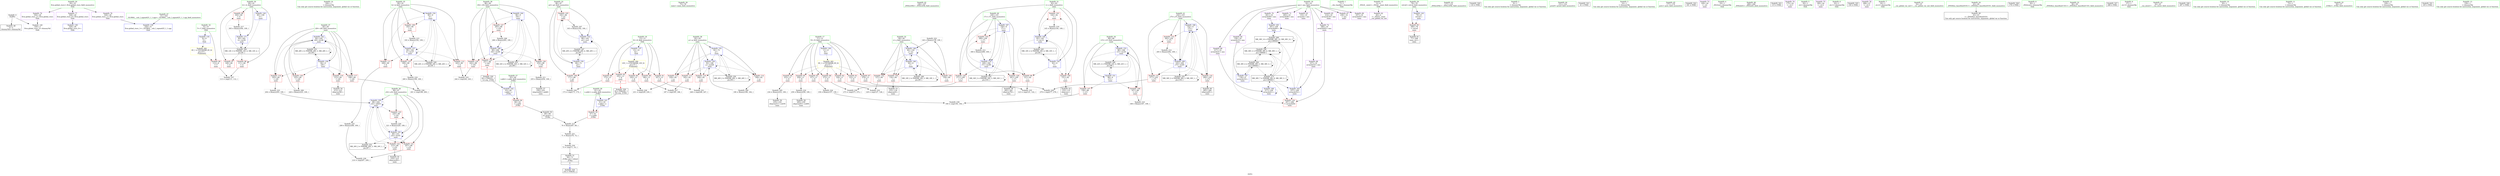 digraph "SVFG" {
	label="SVFG";

	Node0x5606b8aa4fe0 [shape=record,color=grey,label="{NodeID: 0\nNullPtr}"];
	Node0x5606b8aa4fe0 -> Node0x5606b8ab8480[style=solid];
	Node0x5606b8aa4fe0 -> Node0x5606b8abe120[style=solid];
	Node0x5606b8ab7d40 [shape=record,color=red,label="{NodeID: 97\n148\<--80\n\<--tt\nmain\n}"];
	Node0x5606b8aa2b80 [shape=record,color=green,label="{NodeID: 14\n164\<--1\n\<--dummyObj\nCan only get source location for instruction, argument, global var or function.}"];
	Node0x5606b8ab7880 [shape=record,color=red,label="{NodeID: 111\n208\<--90\n\<--k\nmain\n}"];
	Node0x5606b8ab7880 -> Node0x5606b8ac4660[style=solid];
	Node0x5606b8aa25c0 [shape=record,color=green,label="{NodeID: 28\n75\<--76\nmain\<--main_field_insensitive\n}"];
	Node0x5606b8ac2ce0 [shape=record,color=grey,label="{NodeID: 208\n226 = Binary(225, 109, )\n}"];
	Node0x5606b8ac2ce0 -> Node0x5606b8abf330[style=solid];
	Node0x5606b8abd430 [shape=record,color=red,label="{NodeID: 125\n251\<--98\n\<--i54\nmain\n|{<s0>9}}"];
	Node0x5606b8abd430:s0 -> Node0x5606b8aeccf0[style=solid,color=red];
	Node0x5606b8ab6fd0 [shape=record,color=green,label="{NodeID: 42\n106\<--107\n_ZNSirsERi\<--_ZNSirsERi_field_insensitive\n}"];
	Node0x5606b8ac41e0 [shape=record,color=grey,label="{NodeID: 222\n140 = Binary(139, 109, )\n}"];
	Node0x5606b8ac41e0 -> Node0x5606b8abe7d0[style=solid];
	Node0x5606b8abe020 [shape=record,color=blue,label="{NodeID: 139\n329\<--31\nllvm.global_ctors_1\<--_GLOBAL__sub_I_sigma425_1_1.cpp\nGlob }"];
	Node0x5606b8ab8b60 [shape=record,color=black,label="{NodeID: 56\n235\<--234\nidxprom51\<--sub50\nmain\n}"];
	Node0x5606b8ac56e0 [shape=record,color=grey,label="{NodeID: 236\n201 = cmp(198, 200, )\n}"];
	Node0x5606b8abebe0 [shape=record,color=blue,label="{NodeID: 153\n88\<--168\ni15\<--inc20\nmain\n}"];
	Node0x5606b8abebe0 -> Node0x5606b8ab7540[style=dashed];
	Node0x5606b8abebe0 -> Node0x5606b8ab7610[style=dashed];
	Node0x5606b8abebe0 -> Node0x5606b8abebe0[style=dashed];
	Node0x5606b8abebe0 -> Node0x5606b8acff60[style=dashed];
	Node0x5606b8ab96c0 [shape=record,color=purple,label="{NodeID: 70\n261\<--16\narrayidx66\<--ans\nmain\n}"];
	Node0x5606b8ab96c0 -> Node0x5606b8abf5a0[style=solid];
	Node0x5606b8ad0960 [shape=record,color=black,label="{NodeID: 250\nMR_26V_2 = PHI(MR_26V_3, MR_26V_1, )\npts\{93 \}\n}"];
	Node0x5606b8ad0960 -> Node0x5606b8abed80[style=dashed];
	Node0x5606b8ad0960 -> Node0x5606b8ad0960[style=dashed];
	Node0x5606b8abf740 [shape=record,color=blue,label="{NodeID: 167\n100\<--9\ni71\<--\nmain\n}"];
	Node0x5606b8abf740 -> Node0x5606b8abd6a0[style=dashed];
	Node0x5606b8abf740 -> Node0x5606b8abd770[style=dashed];
	Node0x5606b8abf740 -> Node0x5606b8abd840[style=dashed];
	Node0x5606b8abf740 -> Node0x5606b8abf9b0[style=dashed];
	Node0x5606b8abf740 -> Node0x5606b8ad1d60[style=dashed];
	Node0x5606b8aba2b0 [shape=record,color=red,label="{NodeID: 84\n233\<--11\n\<--N\nmain\n}"];
	Node0x5606b8aba2b0 -> Node0x5606b8abb950[style=solid];
	Node0x5606b8aa2910 [shape=record,color=green,label="{NodeID: 1\n7\<--1\n__dso_handle\<--dummyObj\nGlob }"];
	Node0x5606b8ab7e10 [shape=record,color=red,label="{NodeID: 98\n304\<--80\n\<--tt\nmain\n}"];
	Node0x5606b8ab7e10 -> Node0x5606b8ac3a60[style=solid];
	Node0x5606b8aa2c50 [shape=record,color=green,label="{NodeID: 15\n4\<--6\n_ZStL8__ioinit\<--_ZStL8__ioinit_field_insensitive\nGlob }"];
	Node0x5606b8aa2c50 -> Node0x5606b8ab9040[style=solid];
	Node0x5606b8ab7950 [shape=record,color=red,label="{NodeID: 112\n243\<--90\n\<--k\nmain\n}"];
	Node0x5606b8ab7950 -> Node0x5606b8ac5260[style=solid];
	Node0x5606b8aa2690 [shape=record,color=green,label="{NodeID: 29\n78\<--79\nretval\<--retval_field_insensitive\nmain\n}"];
	Node0x5606b8aa2690 -> Node0x5606b8ababa0[style=solid];
	Node0x5606b8aa2690 -> Node0x5606b8abe3c0[style=solid];
	Node0x5606b8ac2e60 [shape=record,color=grey,label="{NodeID: 209\n190 = Binary(189, 164, )\n}"];
	Node0x5606b8ac2e60 -> Node0x5606b8abee50[style=solid];
	Node0x5606b8abd500 [shape=record,color=red,label="{NodeID: 126\n254\<--98\n\<--i54\nmain\n}"];
	Node0x5606b8abd500 -> Node0x5606b8ac3160[style=solid];
	Node0x5606b8ab7060 [shape=record,color=green,label="{NodeID: 43\n117\<--118\n_ZNSirsERx\<--_ZNSirsERx_field_insensitive\n}"];
	Node0x5606b8ac4360 [shape=record,color=grey,label="{NodeID: 223\n204 = Binary(203, 109, )\n}"];
	Node0x5606b8ac4360 -> Node0x5606b8abf0c0[style=solid];
	Node0x5606b8abe120 [shape=record,color=blue, style = dotted,label="{NodeID: 140\n330\<--3\nllvm.global_ctors_2\<--dummyVal\nGlob }"];
	Node0x5606b8ab8c30 [shape=record,color=black,label="{NodeID: 57\n256\<--255\nidxprom62\<--add61\nmain\n}"];
	Node0x5606b87fd5a0 [shape=record,color=black,label="{NodeID: 320\n116 = PHI()\n}"];
	Node0x5606b8ac5860 [shape=record,color=grey,label="{NodeID: 237\n113 = cmp(111, 112, )\n}"];
	Node0x5606b8abecb0 [shape=record,color=blue,label="{NodeID: 154\n90\<--9\nk\<--\nmain\n}"];
	Node0x5606b8abecb0 -> Node0x5606b8ab76e0[style=dashed];
	Node0x5606b8abecb0 -> Node0x5606b8ab77b0[style=dashed];
	Node0x5606b8abecb0 -> Node0x5606b8ab7880[style=dashed];
	Node0x5606b8abecb0 -> Node0x5606b8ab7950[style=dashed];
	Node0x5606b8abecb0 -> Node0x5606b8abef20[style=dashed];
	Node0x5606b8abecb0 -> Node0x5606b8ad0460[style=dashed];
	Node0x5606b8ab9790 [shape=record,color=purple,label="{NodeID: 71\n283\<--16\narrayidx80\<--ans\nmain\n}"];
	Node0x5606b8ad0e60 [shape=record,color=black,label="{NodeID: 251\nMR_28V_2 = PHI(MR_28V_3, MR_28V_1, )\npts\{95 \}\n}"];
	Node0x5606b8ad0e60 -> Node0x5606b8abeff0[style=dashed];
	Node0x5606b8ad0e60 -> Node0x5606b8ad0e60[style=dashed];
	Node0x5606b8abf810 [shape=record,color=blue,label="{NodeID: 168\n102\<--9\nj75\<--\nmain\n}"];
	Node0x5606b8abf810 -> Node0x5606b8abd910[style=dashed];
	Node0x5606b8abf810 -> Node0x5606b8abd9e0[style=dashed];
	Node0x5606b8abf810 -> Node0x5606b8abdab0[style=dashed];
	Node0x5606b8abf810 -> Node0x5606b8abf810[style=dashed];
	Node0x5606b8abf810 -> Node0x5606b8abf8e0[style=dashed];
	Node0x5606b8abf810 -> Node0x5606b8ad2260[style=dashed];
	Node0x5606b8aba380 [shape=record,color=red,label="{NodeID: 85\n258\<--11\n\<--N\nmain\n}"];
	Node0x5606b8aba380 -> Node0x5606b8ac38e0[style=solid];
	Node0x5606b8aa22d0 [shape=record,color=green,label="{NodeID: 2\n9\<--1\n\<--dummyObj\nCan only get source location for instruction, argument, global var or function.}"];
	Node0x5606b8ab7ee0 [shape=record,color=red,label="{NodeID: 99\n121\<--82\n\<--i\nmain\n}"];
	Node0x5606b8ab7ee0 -> Node0x5606b8ac5560[style=solid];
	Node0x5606b8aa2d20 [shape=record,color=green,label="{NodeID: 16\n8\<--10\nT\<--T_field_insensitive\nGlob }"];
	Node0x5606b8aa2d20 -> Node0x5606b8ab9f70[style=solid];
	Node0x5606b8aa2d20 -> Node0x5606b8abdc50[style=solid];
	Node0x5606b8ab7a20 [shape=record,color=red,label="{NodeID: 113\n185\<--92\n\<--p\nmain\n}"];
	Node0x5606b8ab7a20 -> Node0x5606b8ac4960[style=solid];
	Node0x5606b8aa2760 [shape=record,color=green,label="{NodeID: 30\n80\<--81\ntt\<--tt_field_insensitive\nmain\n}"];
	Node0x5606b8aa2760 -> Node0x5606b8ab7c70[style=solid];
	Node0x5606b8aa2760 -> Node0x5606b8ab7d40[style=solid];
	Node0x5606b8aa2760 -> Node0x5606b8ab7e10[style=solid];
	Node0x5606b8aa2760 -> Node0x5606b8abe490[style=solid];
	Node0x5606b8aa2760 -> Node0x5606b8abfa80[style=solid];
	Node0x5606b8ac2fe0 [shape=record,color=grey,label="{NodeID: 210\n168 = Binary(167, 109, )\n}"];
	Node0x5606b8ac2fe0 -> Node0x5606b8abebe0[style=solid];
	Node0x5606b8abd5d0 [shape=record,color=red,label="{NodeID: 127\n265\<--98\n\<--i54\nmain\n}"];
	Node0x5606b8abd5d0 -> Node0x5606b8abbad0[style=solid];
	Node0x5606b8ab70f0 [shape=record,color=green,label="{NodeID: 44\n151\<--152\nprintf\<--printf_field_insensitive\n}"];
	Node0x5606b8ac44e0 [shape=record,color=grey,label="{NodeID: 224\n158 = Binary(157, 159, )\n}"];
	Node0x5606b8ac44e0 -> Node0x5606b8ac59e0[style=solid];
	Node0x5606b8abe220 [shape=record,color=blue,label="{NodeID: 141\n61\<--59\nx.addr\<--x\n_Z1Bxi\n}"];
	Node0x5606b8abe220 -> Node0x5606b8abaa00[style=dashed];
	Node0x5606b8ab8d00 [shape=record,color=black,label="{NodeID: 58\n260\<--259\nidxprom65\<--sub64\nmain\n}"];
	Node0x5606b8aebc70 [shape=record,color=black,label="{NodeID: 321\n41 = PHI()\n}"];
	Node0x5606b8ac59e0 [shape=record,color=grey,label="{NodeID: 238\n160 = cmp(156, 158, )\n}"];
	Node0x5606b8abed80 [shape=record,color=blue,label="{NodeID: 155\n92\<--72\np\<--\nmain\n}"];
	Node0x5606b8abed80 -> Node0x5606b8ab7a20[style=dashed];
	Node0x5606b8abed80 -> Node0x5606b8ab7af0[style=dashed];
	Node0x5606b8abed80 -> Node0x5606b8abcc90[style=dashed];
	Node0x5606b8abed80 -> Node0x5606b8abcd20[style=dashed];
	Node0x5606b8abed80 -> Node0x5606b8abee50[style=dashed];
	Node0x5606b8abed80 -> Node0x5606b8ad0960[style=dashed];
	Node0x5606b8ab9860 [shape=record,color=purple,label="{NodeID: 72\n286\<--16\narrayidx82\<--ans\nmain\n}"];
	Node0x5606b8ab9860 -> Node0x5606b8abdb80[style=solid];
	Node0x5606b8ad1360 [shape=record,color=black,label="{NodeID: 252\nMR_30V_2 = PHI(MR_30V_3, MR_30V_1, )\npts\{97 \}\n}"];
	Node0x5606b8ad1360 -> Node0x5606b8abf0c0[style=dashed];
	Node0x5606b8ad1360 -> Node0x5606b8ad1360[style=dashed];
	Node0x5606b8abf8e0 [shape=record,color=blue,label="{NodeID: 169\n102\<--293\nj75\<--inc85\nmain\n}"];
	Node0x5606b8abf8e0 -> Node0x5606b8abd910[style=dashed];
	Node0x5606b8abf8e0 -> Node0x5606b8abd9e0[style=dashed];
	Node0x5606b8abf8e0 -> Node0x5606b8abdab0[style=dashed];
	Node0x5606b8abf8e0 -> Node0x5606b8abf810[style=dashed];
	Node0x5606b8abf8e0 -> Node0x5606b8abf8e0[style=dashed];
	Node0x5606b8abf8e0 -> Node0x5606b8ad2260[style=dashed];
	Node0x5606b8aba450 [shape=record,color=red,label="{NodeID: 86\n272\<--11\n\<--N\nmain\n}"];
	Node0x5606b8aba450 -> Node0x5606b8ac4de0[style=solid];
	Node0x5606b8aa1680 [shape=record,color=green,label="{NodeID: 3\n14\<--1\n\<--dummyObj\nCan only get source location for instruction, argument, global var or function.}"];
	Node0x5606b8ab7fb0 [shape=record,color=red,label="{NodeID: 100\n131\<--82\n\<--i\nmain\n}"];
	Node0x5606b8ab7fb0 -> Node0x5606b8ab8820[style=solid];
	Node0x5606b8aa1770 [shape=record,color=green,label="{NodeID: 17\n11\<--12\nN\<--N_field_insensitive\nGlob }"];
	Node0x5606b8aa1770 -> Node0x5606b8aba040[style=solid];
	Node0x5606b8aa1770 -> Node0x5606b8aba110[style=solid];
	Node0x5606b8aa1770 -> Node0x5606b8aba1e0[style=solid];
	Node0x5606b8aa1770 -> Node0x5606b8aba2b0[style=solid];
	Node0x5606b8aa1770 -> Node0x5606b8aba380[style=solid];
	Node0x5606b8aa1770 -> Node0x5606b8aba450[style=solid];
	Node0x5606b8aa1770 -> Node0x5606b8aba520[style=solid];
	Node0x5606b8aa1770 -> Node0x5606b8abdd20[style=solid];
	Node0x5606b8ab7af0 [shape=record,color=red,label="{NodeID: 114\n189\<--92\n\<--p\nmain\n}"];
	Node0x5606b8ab7af0 -> Node0x5606b8ac2e60[style=solid];
	Node0x5606b8aa2830 [shape=record,color=green,label="{NodeID: 31\n82\<--83\ni\<--i_field_insensitive\nmain\n}"];
	Node0x5606b8aa2830 -> Node0x5606b8ab7ee0[style=solid];
	Node0x5606b8aa2830 -> Node0x5606b8ab7fb0[style=solid];
	Node0x5606b8aa2830 -> Node0x5606b8ab8080[style=solid];
	Node0x5606b8aa2830 -> Node0x5606b8abe560[style=solid];
	Node0x5606b8aa2830 -> Node0x5606b8abe8a0[style=solid];
	Node0x5606b8ac3160 [shape=record,color=grey,label="{NodeID: 211\n255 = Binary(254, 109, )\n}"];
	Node0x5606b8ac3160 -> Node0x5606b8ab8c30[style=solid];
	Node0x5606b8abd6a0 [shape=record,color=red,label="{NodeID: 128\n271\<--100\n\<--i71\nmain\n}"];
	Node0x5606b8abd6a0 -> Node0x5606b8ac4de0[style=solid];
	Node0x5606b8ab71c0 [shape=record,color=green,label="{NodeID: 45\n177\<--178\nputs\<--puts_field_insensitive\n}"];
	Node0x5606b8ac4660 [shape=record,color=grey,label="{NodeID: 225\n209 = Binary(208, 109, )\n}"];
	Node0x5606b8ac4660 -> Node0x5606b8ac5b60[style=solid];
	Node0x5606b8abe2f0 [shape=record,color=blue,label="{NodeID: 142\n63\<--60\ni.addr\<--i\n_Z1Bxi\n}"];
	Node0x5606b8abe2f0 -> Node0x5606b8abaad0[style=dashed];
	Node0x5606b8ab8dd0 [shape=record,color=black,label="{NodeID: 59\n282\<--281\nidxprom79\<--\nmain\n}"];
	Node0x5606b8aebd70 [shape=record,color=black,label="{NodeID: 322\n181 = PHI()\n}"];
	Node0x5606b8ac5b60 [shape=record,color=grey,label="{NodeID: 239\n210 = cmp(207, 209, )\n}"];
	Node0x5606b8abee50 [shape=record,color=blue,label="{NodeID: 156\n92\<--190\np\<--mul26\nmain\n}"];
	Node0x5606b8abee50 -> Node0x5606b8ab7a20[style=dashed];
	Node0x5606b8abee50 -> Node0x5606b8ab7af0[style=dashed];
	Node0x5606b8abee50 -> Node0x5606b8abcc90[style=dashed];
	Node0x5606b8abee50 -> Node0x5606b8abcd20[style=dashed];
	Node0x5606b8abee50 -> Node0x5606b8abee50[style=dashed];
	Node0x5606b8abee50 -> Node0x5606b8ad0960[style=dashed];
	Node0x5606b8ab9930 [shape=record,color=purple,label="{NodeID: 73\n149\<--20\n\<--.str\nmain\n}"];
	Node0x5606b8ad1860 [shape=record,color=black,label="{NodeID: 253\nMR_32V_2 = PHI(MR_32V_3, MR_32V_1, )\npts\{99 \}\n}"];
	Node0x5606b8ad1860 -> Node0x5606b8abf4d0[style=dashed];
	Node0x5606b8ad1860 -> Node0x5606b8ad1860[style=dashed];
	Node0x5606b8abf9b0 [shape=record,color=blue,label="{NodeID: 170\n100\<--300\ni71\<--inc89\nmain\n}"];
	Node0x5606b8abf9b0 -> Node0x5606b8abd6a0[style=dashed];
	Node0x5606b8abf9b0 -> Node0x5606b8abd770[style=dashed];
	Node0x5606b8abf9b0 -> Node0x5606b8abd840[style=dashed];
	Node0x5606b8abf9b0 -> Node0x5606b8abf9b0[style=dashed];
	Node0x5606b8abf9b0 -> Node0x5606b8ad1d60[style=dashed];
	Node0x5606b8aba520 [shape=record,color=red,label="{NodeID: 87\n278\<--11\n\<--N\nmain\n}"];
	Node0x5606b8aba520 -> Node0x5606b8ac4c60[style=solid];
	Node0x5606b8a90e80 [shape=record,color=green,label="{NodeID: 4\n19\<--1\n_ZSt3cin\<--dummyObj\nGlob }"];
	Node0x5606b8ab8080 [shape=record,color=red,label="{NodeID: 101\n144\<--82\n\<--i\nmain\n}"];
	Node0x5606b8ab8080 -> Node0x5606b8ac3d60[style=solid];
	Node0x5606b8aa1840 [shape=record,color=green,label="{NodeID: 18\n13\<--15\nK\<--K_field_insensitive\nGlob }"];
	Node0x5606b8aa1840 -> Node0x5606b8aba5f0[style=solid];
	Node0x5606b8aa1840 -> Node0x5606b8aba6c0[style=solid];
	Node0x5606b8aa1840 -> Node0x5606b8aba790[style=solid];
	Node0x5606b8aa1840 -> Node0x5606b8aba860[style=solid];
	Node0x5606b8aa1840 -> Node0x5606b8aba930[style=solid];
	Node0x5606b8aa1840 -> Node0x5606b8abde20[style=solid];
	Node0x5606b8abcc90 [shape=record,color=red,label="{NodeID: 115\n229\<--92\n\<--p\nmain\n}"];
	Node0x5606b8abcc90 -> Node0x5606b8ac4ae0[style=solid];
	Node0x5606b8aa44b0 [shape=record,color=green,label="{NodeID: 32\n84\<--85\nj\<--j_field_insensitive\nmain\n}"];
	Node0x5606b8aa44b0 -> Node0x5606b8ab8150[style=solid];
	Node0x5606b8aa44b0 -> Node0x5606b8ab8220[style=solid];
	Node0x5606b8aa44b0 -> Node0x5606b8ab82f0[style=solid];
	Node0x5606b8aa44b0 -> Node0x5606b8abe630[style=solid];
	Node0x5606b8aa44b0 -> Node0x5606b8abe7d0[style=solid];
	Node0x5606b8ac32e0 [shape=record,color=grey,label="{NodeID: 212\n300 = Binary(299, 109, )\n}"];
	Node0x5606b8ac32e0 -> Node0x5606b8abf9b0[style=solid];
	Node0x5606b8abd770 [shape=record,color=red,label="{NodeID: 129\n281\<--100\n\<--i71\nmain\n}"];
	Node0x5606b8abd770 -> Node0x5606b8ab8dd0[style=solid];
	Node0x5606b8ab7290 [shape=record,color=green,label="{NodeID: 46\n289\<--290\n_ZNSolsEi\<--_ZNSolsEi_field_insensitive\n}"];
	Node0x5606b8ac47e0 [shape=record,color=grey,label="{NodeID: 226\n173 = cmp(171, 172, )\n}"];
	Node0x5606b8abe3c0 [shape=record,color=blue,label="{NodeID: 143\n78\<--9\nretval\<--\nmain\n}"];
	Node0x5606b8abe3c0 -> Node0x5606b8ababa0[style=dashed];
	Node0x5606b8ab8ea0 [shape=record,color=black,label="{NodeID: 60\n285\<--284\nidxprom81\<--\nmain\n}"];
	Node0x5606b8aebe70 [shape=record,color=black,label="{NodeID: 323\n115 = PHI()\n}"];
	Node0x5606b8abef20 [shape=record,color=blue,label="{NodeID: 157\n90\<--193\nk\<--inc27\nmain\n}"];
	Node0x5606b8abef20 -> Node0x5606b8ab76e0[style=dashed];
	Node0x5606b8abef20 -> Node0x5606b8ab77b0[style=dashed];
	Node0x5606b8abef20 -> Node0x5606b8ab7880[style=dashed];
	Node0x5606b8abef20 -> Node0x5606b8ab7950[style=dashed];
	Node0x5606b8abef20 -> Node0x5606b8abef20[style=dashed];
	Node0x5606b8abef20 -> Node0x5606b8ad0460[style=dashed];
	Node0x5606b8ab9a00 [shape=record,color=purple,label="{NodeID: 74\n175\<--22\n\<--.str.1\nmain\n}"];
	Node0x5606b8ad1d60 [shape=record,color=black,label="{NodeID: 254\nMR_34V_2 = PHI(MR_34V_3, MR_34V_1, )\npts\{101 \}\n}"];
	Node0x5606b8ad1d60 -> Node0x5606b8abf740[style=dashed];
	Node0x5606b8ad1d60 -> Node0x5606b8ad1d60[style=dashed];
	Node0x5606b8abfa80 [shape=record,color=blue,label="{NodeID: 171\n80\<--305\ntt\<--inc92\nmain\n}"];
	Node0x5606b8abfa80 -> Node0x5606b8aceb60[style=dashed];
	Node0x5606b8aba5f0 [shape=record,color=red,label="{NodeID: 88\n172\<--13\n\<--K\nmain\n}"];
	Node0x5606b8aba5f0 -> Node0x5606b8ac47e0[style=solid];
	Node0x5606b8aa2120 [shape=record,color=green,label="{NodeID: 5\n20\<--1\n.str\<--dummyObj\nGlob }"];
	Node0x5606b8ad6760 [shape=record,color=black,label="{NodeID: 268\nMR_38V_14 = PHI(MR_38V_13, MR_38V_12, )\npts\{180000 \}\n}"];
	Node0x5606b8ad6760 -> Node0x5606b8abdb80[style=dashed];
	Node0x5606b8ad6760 -> Node0x5606b8abf5a0[style=dashed];
	Node0x5606b8ad6760 -> Node0x5606b8ad2760[style=dashed];
	Node0x5606b8ad6760 -> Node0x5606b8ad6760[style=dashed];
	Node0x5606b8ab8150 [shape=record,color=red,label="{NodeID: 102\n127\<--84\n\<--j\nmain\n}"];
	Node0x5606b8ab8150 -> Node0x5606b8ac50e0[style=solid];
	Node0x5606b8aa1910 [shape=record,color=green,label="{NodeID: 19\n16\<--18\nans\<--ans_field_insensitive\nGlob }"];
	Node0x5606b8aa1910 -> Node0x5606b8ab9110[style=solid];
	Node0x5606b8aa1910 -> Node0x5606b8ab91e0[style=solid];
	Node0x5606b8aa1910 -> Node0x5606b8ab92b0[style=solid];
	Node0x5606b8aa1910 -> Node0x5606b8ab9380[style=solid];
	Node0x5606b8aa1910 -> Node0x5606b8ab9450[style=solid];
	Node0x5606b8aa1910 -> Node0x5606b8ab9520[style=solid];
	Node0x5606b8aa1910 -> Node0x5606b8ab95f0[style=solid];
	Node0x5606b8aa1910 -> Node0x5606b8ab96c0[style=solid];
	Node0x5606b8aa1910 -> Node0x5606b8ab9790[style=solid];
	Node0x5606b8aa1910 -> Node0x5606b8ab9860[style=solid];
	Node0x5606b8adad60 [shape=record,color=yellow,style=double,label="{NodeID: 282\n6V_1 = ENCHI(MR_6V_0)\npts\{10 \}\nFun[main]}"];
	Node0x5606b8adad60 -> Node0x5606b8ab9f70[style=dashed];
	Node0x5606b8abcd20 [shape=record,color=red,label="{NodeID: 116\n246\<--92\n\<--p\nmain\n}"];
	Node0x5606b8abcd20 -> Node0x5606b8ac4f60[style=solid];
	Node0x5606b8aa4580 [shape=record,color=green,label="{NodeID: 33\n86\<--87\np2\<--p2_field_insensitive\nmain\n}"];
	Node0x5606b8aa4580 -> Node0x5606b8ab83c0[style=solid];
	Node0x5606b8aa4580 -> Node0x5606b8ab7470[style=solid];
	Node0x5606b8aa4580 -> Node0x5606b8abe970[style=solid];
	Node0x5606b8aa4580 -> Node0x5606b8abeb10[style=solid];
	Node0x5606b8ac3460 [shape=record,color=grey,label="{NodeID: 213\n70 = Binary(67, 69, )\n}"];
	Node0x5606b8ac3460 -> Node0x5606b8ac4060[style=solid];
	Node0x5606b8abd840 [shape=record,color=red,label="{NodeID: 130\n299\<--100\n\<--i71\nmain\n}"];
	Node0x5606b8abd840 -> Node0x5606b8ac32e0[style=solid];
	Node0x5606b8ab7360 [shape=record,color=green,label="{NodeID: 47\n31\<--324\n_GLOBAL__sub_I_sigma425_1_1.cpp\<--_GLOBAL__sub_I_sigma425_1_1.cpp_field_insensitive\n}"];
	Node0x5606b8ab7360 -> Node0x5606b8abe020[style=solid];
	Node0x5606b8ac4960 [shape=record,color=grey,label="{NodeID: 227\n187 = cmp(185, 186, )\n}"];
	Node0x5606b8abe490 [shape=record,color=blue,label="{NodeID: 144\n80\<--109\ntt\<--\nmain\n}"];
	Node0x5606b8abe490 -> Node0x5606b8aceb60[style=dashed];
	Node0x5606b8ab8f70 [shape=record,color=black,label="{NodeID: 61\n77\<--308\nmain_ret\<--\nmain\n}"];
	Node0x5606b8aec660 [shape=record,color=black,label="{NodeID: 324\n252 = PHI(58, )\n}"];
	Node0x5606b8abeff0 [shape=record,color=blue,label="{NodeID: 158\n94\<--9\ni28\<--\nmain\n}"];
	Node0x5606b8abeff0 -> Node0x5606b8abcdb0[style=dashed];
	Node0x5606b8abeff0 -> Node0x5606b8abce80[style=dashed];
	Node0x5606b8abeff0 -> Node0x5606b8abcf50[style=dashed];
	Node0x5606b8abeff0 -> Node0x5606b8abd020[style=dashed];
	Node0x5606b8abeff0 -> Node0x5606b8abf330[style=dashed];
	Node0x5606b8abeff0 -> Node0x5606b8ad0e60[style=dashed];
	Node0x5606b8ab9ad0 [shape=record,color=purple,label="{NodeID: 75\n180\<--24\n\<--.str.2\nmain\n}"];
	Node0x5606b8ad2260 [shape=record,color=black,label="{NodeID: 255\nMR_36V_2 = PHI(MR_36V_3, MR_36V_1, )\npts\{103 \}\n}"];
	Node0x5606b8ad2260 -> Node0x5606b8abf810[style=dashed];
	Node0x5606b8ad2260 -> Node0x5606b8ad2260[style=dashed];
	Node0x5606b8aba6c0 [shape=record,color=red,label="{NodeID: 89\n186\<--13\n\<--K\nmain\n}"];
	Node0x5606b8aba6c0 -> Node0x5606b8ac4960[style=solid];
	Node0x5606b8aa37e0 [shape=record,color=green,label="{NodeID: 6\n22\<--1\n.str.1\<--dummyObj\nGlob }"];
	Node0x5606b8ab8220 [shape=record,color=red,label="{NodeID: 103\n134\<--84\n\<--j\nmain\n}"];
	Node0x5606b8ab8220 -> Node0x5606b8ab88f0[style=solid];
	Node0x5606b8aa19e0 [shape=record,color=green,label="{NodeID: 20\n29\<--33\nllvm.global_ctors\<--llvm.global_ctors_field_insensitive\nGlob }"];
	Node0x5606b8aa19e0 -> Node0x5606b8ab9c70[style=solid];
	Node0x5606b8aa19e0 -> Node0x5606b8ab9d70[style=solid];
	Node0x5606b8aa19e0 -> Node0x5606b8ab9e70[style=solid];
	Node0x5606b8adb880 [shape=record,color=yellow,style=double,label="{NodeID: 283\n8V_1 = ENCHI(MR_8V_0)\npts\{12 \}\nFun[main]}"];
	Node0x5606b8adb880 -> Node0x5606b8aba040[style=dashed];
	Node0x5606b8adb880 -> Node0x5606b8aba110[style=dashed];
	Node0x5606b8adb880 -> Node0x5606b8aba1e0[style=dashed];
	Node0x5606b8adb880 -> Node0x5606b8aba2b0[style=dashed];
	Node0x5606b8adb880 -> Node0x5606b8aba380[style=dashed];
	Node0x5606b8adb880 -> Node0x5606b8aba450[style=dashed];
	Node0x5606b8adb880 -> Node0x5606b8aba520[style=dashed];
	Node0x5606b8abcdb0 [shape=record,color=red,label="{NodeID: 117\n198\<--94\n\<--i28\nmain\n}"];
	Node0x5606b8abcdb0 -> Node0x5606b8ac56e0[style=solid];
	Node0x5606b8aa4650 [shape=record,color=green,label="{NodeID: 34\n88\<--89\ni15\<--i15_field_insensitive\nmain\n}"];
	Node0x5606b8aa4650 -> Node0x5606b8ab7540[style=solid];
	Node0x5606b8aa4650 -> Node0x5606b8ab7610[style=solid];
	Node0x5606b8aa4650 -> Node0x5606b8abea40[style=solid];
	Node0x5606b8aa4650 -> Node0x5606b8abebe0[style=solid];
	Node0x5606b8ac35e0 [shape=record,color=grey,label="{NodeID: 214\n293 = Binary(292, 109, )\n}"];
	Node0x5606b8ac35e0 -> Node0x5606b8abf8e0[style=solid];
	Node0x5606b8abd910 [shape=record,color=red,label="{NodeID: 131\n277\<--102\n\<--j75\nmain\n}"];
	Node0x5606b8abd910 -> Node0x5606b8ac4c60[style=solid];
	Node0x5606b8ab8480 [shape=record,color=black,label="{NodeID: 48\n2\<--3\ndummyVal\<--dummyVal\n}"];
	Node0x5606b8ac4ae0 [shape=record,color=grey,label="{NodeID: 228\n231 = cmp(229, 230, )\n}"];
	Node0x5606b8abe560 [shape=record,color=blue,label="{NodeID: 145\n82\<--9\ni\<--\nmain\n}"];
	Node0x5606b8abe560 -> Node0x5606b8ab7ee0[style=dashed];
	Node0x5606b8abe560 -> Node0x5606b8ab7fb0[style=dashed];
	Node0x5606b8abe560 -> Node0x5606b8ab8080[style=dashed];
	Node0x5606b8abe560 -> Node0x5606b8abe8a0[style=dashed];
	Node0x5606b8abe560 -> Node0x5606b8acf060[style=dashed];
	Node0x5606b8ab9040 [shape=record,color=purple,label="{NodeID: 62\n40\<--4\n\<--_ZStL8__ioinit\n__cxx_global_var_init\n}"];
	Node0x5606b8aec760 [shape=record,color=black,label="{NodeID: 325\n150 = PHI()\n}"];
	Node0x5606b8abf0c0 [shape=record,color=blue,label="{NodeID: 159\n96\<--204\nj32\<--add33\nmain\n}"];
	Node0x5606b8abf0c0 -> Node0x5606b8abd0f0[style=dashed];
	Node0x5606b8abf0c0 -> Node0x5606b8abd1c0[style=dashed];
	Node0x5606b8abf0c0 -> Node0x5606b8abd290[style=dashed];
	Node0x5606b8abf0c0 -> Node0x5606b8abf0c0[style=dashed];
	Node0x5606b8abf0c0 -> Node0x5606b8abf260[style=dashed];
	Node0x5606b8abf0c0 -> Node0x5606b8ad1360[style=dashed];
	Node0x5606b8ab9ba0 [shape=record,color=purple,label="{NodeID: 76\n296\<--27\n\<--.str.3\nmain\n}"];
	Node0x5606b8ad2760 [shape=record,color=black,label="{NodeID: 256\nMR_38V_2 = PHI(MR_38V_6, MR_38V_1, )\npts\{180000 \}\n}"];
	Node0x5606b8ad2760 -> Node0x5606b8ad2760[style=dashed];
	Node0x5606b8ad2760 -> Node0x5606b8ad4960[style=dashed];
	Node0x5606b8ad2760 -> Node0x5606b8ad8060[style=dashed];
	Node0x5606b8aba790 [shape=record,color=red,label="{NodeID: 90\n230\<--13\n\<--K\nmain\n}"];
	Node0x5606b8aba790 -> Node0x5606b8ac4ae0[style=solid];
	Node0x5606b8aa3870 [shape=record,color=green,label="{NodeID: 7\n24\<--1\n.str.2\<--dummyObj\nGlob }"];
	Node0x5606b8ab82f0 [shape=record,color=red,label="{NodeID: 104\n139\<--84\n\<--j\nmain\n}"];
	Node0x5606b8ab82f0 -> Node0x5606b8ac41e0[style=solid];
	Node0x5606b8aa4060 [shape=record,color=green,label="{NodeID: 21\n34\<--35\n__cxx_global_var_init\<--__cxx_global_var_init_field_insensitive\n}"];
	Node0x5606b8adb960 [shape=record,color=yellow,style=double,label="{NodeID: 284\n10V_1 = ENCHI(MR_10V_0)\npts\{15 \}\nFun[main]}"];
	Node0x5606b8adb960 -> Node0x5606b8aba5f0[style=dashed];
	Node0x5606b8adb960 -> Node0x5606b8aba6c0[style=dashed];
	Node0x5606b8adb960 -> Node0x5606b8aba790[style=dashed];
	Node0x5606b8adb960 -> Node0x5606b8aba860[style=dashed];
	Node0x5606b8adb960 -> Node0x5606b8aba930[style=dashed];
	Node0x5606b8abce80 [shape=record,color=red,label="{NodeID: 118\n203\<--94\n\<--i28\nmain\n}"];
	Node0x5606b8abce80 -> Node0x5606b8ac4360[style=solid];
	Node0x5606b8aa4720 [shape=record,color=green,label="{NodeID: 35\n90\<--91\nk\<--k_field_insensitive\nmain\n}"];
	Node0x5606b8aa4720 -> Node0x5606b8ab76e0[style=solid];
	Node0x5606b8aa4720 -> Node0x5606b8ab77b0[style=solid];
	Node0x5606b8aa4720 -> Node0x5606b8ab7880[style=solid];
	Node0x5606b8aa4720 -> Node0x5606b8ab7950[style=solid];
	Node0x5606b8aa4720 -> Node0x5606b8abecb0[style=solid];
	Node0x5606b8aa4720 -> Node0x5606b8abef20[style=solid];
	Node0x5606b8ac3760 [shape=record,color=grey,label="{NodeID: 215\n193 = Binary(192, 109, )\n}"];
	Node0x5606b8ac3760 -> Node0x5606b8abef20[style=solid];
	Node0x5606b8abd9e0 [shape=record,color=red,label="{NodeID: 132\n284\<--102\n\<--j75\nmain\n}"];
	Node0x5606b8abd9e0 -> Node0x5606b8ab8ea0[style=solid];
	Node0x5606b8ab8580 [shape=record,color=black,label="{NodeID: 49\n42\<--43\n\<--_ZNSt8ios_base4InitD1Ev\nCan only get source location for instruction, argument, global var or function.}"];
	Node0x5606b8ac4c60 [shape=record,color=grey,label="{NodeID: 229\n279 = cmp(277, 278, )\n}"];
	Node0x5606b8abe630 [shape=record,color=blue,label="{NodeID: 146\n84\<--9\nj\<--\nmain\n}"];
	Node0x5606b8abe630 -> Node0x5606b8ab8150[style=dashed];
	Node0x5606b8abe630 -> Node0x5606b8ab8220[style=dashed];
	Node0x5606b8abe630 -> Node0x5606b8ab82f0[style=dashed];
	Node0x5606b8abe630 -> Node0x5606b8abe630[style=dashed];
	Node0x5606b8abe630 -> Node0x5606b8abe7d0[style=dashed];
	Node0x5606b8abe630 -> Node0x5606b8acf560[style=dashed];
	Node0x5606b8ab9110 [shape=record,color=purple,label="{NodeID: 63\n133\<--16\narrayidx\<--ans\nmain\n}"];
	Node0x5606b8aec830 [shape=record,color=black,label="{NodeID: 326\n176 = PHI()\n}"];
	Node0x5606b8abf190 [shape=record,color=blue,label="{NodeID: 160\n217\<--109\narrayidx41\<--\nmain\n}"];
	Node0x5606b8abf190 -> Node0x5606b8abf190[style=dashed];
	Node0x5606b8abf190 -> Node0x5606b8ad8060[style=dashed];
	Node0x5606b8ab9c70 [shape=record,color=purple,label="{NodeID: 77\n328\<--29\nllvm.global_ctors_0\<--llvm.global_ctors\nGlob }"];
	Node0x5606b8ab9c70 -> Node0x5606b8abdf20[style=solid];
	Node0x5606b8aba860 [shape=record,color=red,label="{NodeID: 91\n247\<--13\n\<--K\nmain\n}"];
	Node0x5606b8aba860 -> Node0x5606b8ac4f60[style=solid];
	Node0x5606b8aa1ee0 [shape=record,color=green,label="{NodeID: 8\n26\<--1\n_ZSt4cout\<--dummyObj\nGlob }"];
	Node0x5606b8ab83c0 [shape=record,color=red,label="{NodeID: 105\n162\<--86\n\<--p2\nmain\n}"];
	Node0x5606b8ab83c0 -> Node0x5606b8ac2b60[style=solid];
	Node0x5606b8aa4130 [shape=record,color=green,label="{NodeID: 22\n38\<--39\n_ZNSt8ios_base4InitC1Ev\<--_ZNSt8ios_base4InitC1Ev_field_insensitive\n}"];
	Node0x5606b8abcf50 [shape=record,color=red,label="{NodeID: 119\n212\<--94\n\<--i28\nmain\n}"];
	Node0x5606b8abcf50 -> Node0x5606b8ab89c0[style=solid];
	Node0x5606b8aa47f0 [shape=record,color=green,label="{NodeID: 36\n92\<--93\np\<--p_field_insensitive\nmain\n}"];
	Node0x5606b8aa47f0 -> Node0x5606b8ab7a20[style=solid];
	Node0x5606b8aa47f0 -> Node0x5606b8ab7af0[style=solid];
	Node0x5606b8aa47f0 -> Node0x5606b8abcc90[style=solid];
	Node0x5606b8aa47f0 -> Node0x5606b8abcd20[style=solid];
	Node0x5606b8aa47f0 -> Node0x5606b8abed80[style=solid];
	Node0x5606b8aa47f0 -> Node0x5606b8abee50[style=solid];
	Node0x5606b8ac38e0 [shape=record,color=grey,label="{NodeID: 216\n259 = Binary(258, 109, )\n}"];
	Node0x5606b8ac38e0 -> Node0x5606b8ab8d00[style=solid];
	Node0x5606b8abdab0 [shape=record,color=red,label="{NodeID: 133\n292\<--102\n\<--j75\nmain\n}"];
	Node0x5606b8abdab0 -> Node0x5606b8ac35e0[style=solid];
	Node0x5606b8ab8680 [shape=record,color=black,label="{NodeID: 50\n69\<--68\nsh_prom\<--\n_Z1Bxi\n}"];
	Node0x5606b8ab8680 -> Node0x5606b8ac3460[style=solid];
	Node0x5606b8ac4de0 [shape=record,color=grey,label="{NodeID: 230\n273 = cmp(271, 272, )\n}"];
	Node0x5606b8abe700 [shape=record,color=blue,label="{NodeID: 147\n136\<--9\narrayidx10\<--\nmain\n}"];
	Node0x5606b8abe700 -> Node0x5606b8ad4960[style=dashed];
	Node0x5606b8ab91e0 [shape=record,color=purple,label="{NodeID: 64\n136\<--16\narrayidx10\<--ans\nmain\n}"];
	Node0x5606b8ab91e0 -> Node0x5606b8abe700[style=solid];
	Node0x5606b8aec900 [shape=record,color=black,label="{NodeID: 327\n288 = PHI()\n}"];
	Node0x5606b8aceb60 [shape=record,color=black,label="{NodeID: 244\nMR_14V_3 = PHI(MR_14V_4, MR_14V_2, )\npts\{81 \}\n}"];
	Node0x5606b8aceb60 -> Node0x5606b8ab7c70[style=dashed];
	Node0x5606b8aceb60 -> Node0x5606b8ab7d40[style=dashed];
	Node0x5606b8aceb60 -> Node0x5606b8ab7e10[style=dashed];
	Node0x5606b8aceb60 -> Node0x5606b8abfa80[style=dashed];
	Node0x5606b8abf260 [shape=record,color=blue,label="{NodeID: 161\n96\<--221\nj32\<--inc43\nmain\n}"];
	Node0x5606b8abf260 -> Node0x5606b8abd0f0[style=dashed];
	Node0x5606b8abf260 -> Node0x5606b8abd1c0[style=dashed];
	Node0x5606b8abf260 -> Node0x5606b8abd290[style=dashed];
	Node0x5606b8abf260 -> Node0x5606b8abf0c0[style=dashed];
	Node0x5606b8abf260 -> Node0x5606b8abf260[style=dashed];
	Node0x5606b8abf260 -> Node0x5606b8ad1360[style=dashed];
	Node0x5606b8ab9d70 [shape=record,color=purple,label="{NodeID: 78\n329\<--29\nllvm.global_ctors_1\<--llvm.global_ctors\nGlob }"];
	Node0x5606b8ab9d70 -> Node0x5606b8abe020[style=solid];
	Node0x5606b8aba930 [shape=record,color=red,label="{NodeID: 92\n250\<--13\n\<--K\nmain\n|{<s0>9}}"];
	Node0x5606b8aba930:s0 -> Node0x5606b8aecb00[style=solid,color=red];
	Node0x5606b8aa1f70 [shape=record,color=green,label="{NodeID: 9\n27\<--1\n.str.3\<--dummyObj\nGlob }"];
	Node0x5606b8ab7470 [shape=record,color=red,label="{NodeID: 106\n171\<--86\n\<--p2\nmain\n}"];
	Node0x5606b8ab7470 -> Node0x5606b8ac47e0[style=solid];
	Node0x5606b8aa4200 [shape=record,color=green,label="{NodeID: 23\n44\<--45\n__cxa_atexit\<--__cxa_atexit_field_insensitive\n}"];
	Node0x5606b8abd020 [shape=record,color=red,label="{NodeID: 120\n225\<--94\n\<--i28\nmain\n}"];
	Node0x5606b8abd020 -> Node0x5606b8ac2ce0[style=solid];
	Node0x5606b8aa48c0 [shape=record,color=green,label="{NodeID: 37\n94\<--95\ni28\<--i28_field_insensitive\nmain\n}"];
	Node0x5606b8aa48c0 -> Node0x5606b8abcdb0[style=solid];
	Node0x5606b8aa48c0 -> Node0x5606b8abce80[style=solid];
	Node0x5606b8aa48c0 -> Node0x5606b8abcf50[style=solid];
	Node0x5606b8aa48c0 -> Node0x5606b8abd020[style=solid];
	Node0x5606b8aa48c0 -> Node0x5606b8abeff0[style=solid];
	Node0x5606b8aa48c0 -> Node0x5606b8abf330[style=solid];
	Node0x5606b8ac3a60 [shape=record,color=grey,label="{NodeID: 217\n305 = Binary(304, 109, )\n}"];
	Node0x5606b8ac3a60 -> Node0x5606b8abfa80[style=solid];
	Node0x5606b8abdb80 [shape=record,color=red,label="{NodeID: 134\n287\<--286\n\<--arrayidx82\nmain\n}"];
	Node0x5606b8ab8750 [shape=record,color=black,label="{NodeID: 51\n58\<--73\n_Z1Bxi_ret\<--tobool\n_Z1Bxi\n|{<s0>9}}"];
	Node0x5606b8ab8750:s0 -> Node0x5606b8aec660[style=solid,color=blue];
	Node0x5606b8ac4f60 [shape=record,color=grey,label="{NodeID: 231\n248 = cmp(246, 247, )\n}"];
	Node0x5606b8abe7d0 [shape=record,color=blue,label="{NodeID: 148\n84\<--140\nj\<--inc\nmain\n}"];
	Node0x5606b8abe7d0 -> Node0x5606b8ab8150[style=dashed];
	Node0x5606b8abe7d0 -> Node0x5606b8ab8220[style=dashed];
	Node0x5606b8abe7d0 -> Node0x5606b8ab82f0[style=dashed];
	Node0x5606b8abe7d0 -> Node0x5606b8abe630[style=dashed];
	Node0x5606b8abe7d0 -> Node0x5606b8abe7d0[style=dashed];
	Node0x5606b8abe7d0 -> Node0x5606b8acf560[style=dashed];
	Node0x5606b8ab92b0 [shape=record,color=purple,label="{NodeID: 65\n214\<--16\narrayidx39\<--ans\nmain\n}"];
	Node0x5606b8aeca00 [shape=record,color=black,label="{NodeID: 328\n297 = PHI()\n}"];
	Node0x5606b8acf060 [shape=record,color=black,label="{NodeID: 245\nMR_16V_2 = PHI(MR_16V_4, MR_16V_1, )\npts\{83 \}\n}"];
	Node0x5606b8acf060 -> Node0x5606b8abe560[style=dashed];
	Node0x5606b8abf330 [shape=record,color=blue,label="{NodeID: 162\n94\<--226\ni28\<--inc46\nmain\n}"];
	Node0x5606b8abf330 -> Node0x5606b8abcdb0[style=dashed];
	Node0x5606b8abf330 -> Node0x5606b8abce80[style=dashed];
	Node0x5606b8abf330 -> Node0x5606b8abcf50[style=dashed];
	Node0x5606b8abf330 -> Node0x5606b8abd020[style=dashed];
	Node0x5606b8abf330 -> Node0x5606b8abf330[style=dashed];
	Node0x5606b8abf330 -> Node0x5606b8ad0e60[style=dashed];
	Node0x5606b8ab9e70 [shape=record,color=purple,label="{NodeID: 79\n330\<--29\nllvm.global_ctors_2\<--llvm.global_ctors\nGlob }"];
	Node0x5606b8ab9e70 -> Node0x5606b8abe120[style=solid];
	Node0x5606b8abaa00 [shape=record,color=red,label="{NodeID: 93\n67\<--61\n\<--x.addr\n_Z1Bxi\n}"];
	Node0x5606b8abaa00 -> Node0x5606b8ac3460[style=solid];
	Node0x5606b8aa39c0 [shape=record,color=green,label="{NodeID: 10\n30\<--1\n\<--dummyObj\nCan only get source location for instruction, argument, global var or function.}"];
	Node0x5606b8ad8060 [shape=record,color=black,label="{NodeID: 273\nMR_38V_7 = PHI(MR_38V_8, MR_38V_3, )\npts\{180000 \}\n}"];
	Node0x5606b8ad8060 -> Node0x5606b8abdb80[style=dashed];
	Node0x5606b8ad8060 -> Node0x5606b8abf190[style=dashed];
	Node0x5606b8ad8060 -> Node0x5606b8abf400[style=dashed];
	Node0x5606b8ad8060 -> Node0x5606b8abf5a0[style=dashed];
	Node0x5606b8ad8060 -> Node0x5606b8ad2760[style=dashed];
	Node0x5606b8ad8060 -> Node0x5606b8ad6760[style=dashed];
	Node0x5606b8ad8060 -> Node0x5606b8ad8060[style=dashed];
	Node0x5606b8ab7540 [shape=record,color=red,label="{NodeID: 107\n156\<--88\n\<--i15\nmain\n}"];
	Node0x5606b8ab7540 -> Node0x5606b8ac59e0[style=solid];
	Node0x5606b8aa42d0 [shape=record,color=green,label="{NodeID: 24\n43\<--49\n_ZNSt8ios_base4InitD1Ev\<--_ZNSt8ios_base4InitD1Ev_field_insensitive\n}"];
	Node0x5606b8aa42d0 -> Node0x5606b8ab8580[style=solid];
	Node0x5606b8abd0f0 [shape=record,color=red,label="{NodeID: 121\n207\<--96\n\<--j32\nmain\n}"];
	Node0x5606b8abd0f0 -> Node0x5606b8ac5b60[style=solid];
	Node0x5606b8aa4990 [shape=record,color=green,label="{NodeID: 38\n96\<--97\nj32\<--j32_field_insensitive\nmain\n}"];
	Node0x5606b8aa4990 -> Node0x5606b8abd0f0[style=solid];
	Node0x5606b8aa4990 -> Node0x5606b8abd1c0[style=solid];
	Node0x5606b8aa4990 -> Node0x5606b8abd290[style=solid];
	Node0x5606b8aa4990 -> Node0x5606b8abf0c0[style=solid];
	Node0x5606b8aa4990 -> Node0x5606b8abf260[style=solid];
	Node0x5606b8ac3be0 [shape=record,color=grey,label="{NodeID: 218\n200 = Binary(199, 109, )\n}"];
	Node0x5606b8ac3be0 -> Node0x5606b8ac56e0[style=solid];
	Node0x5606b8abdc50 [shape=record,color=blue,label="{NodeID: 135\n8\<--9\nT\<--\nGlob }"];
	Node0x5606b8abdc50 -> Node0x5606b8adad60[style=dashed];
	Node0x5606b8ab8820 [shape=record,color=black,label="{NodeID: 52\n132\<--131\nidxprom\<--\nmain\n}"];
	Node0x5606b8ac50e0 [shape=record,color=grey,label="{NodeID: 232\n129 = cmp(127, 128, )\n}"];
	Node0x5606b8abe8a0 [shape=record,color=blue,label="{NodeID: 149\n82\<--145\ni\<--inc12\nmain\n}"];
	Node0x5606b8abe8a0 -> Node0x5606b8ab7ee0[style=dashed];
	Node0x5606b8abe8a0 -> Node0x5606b8ab7fb0[style=dashed];
	Node0x5606b8abe8a0 -> Node0x5606b8ab8080[style=dashed];
	Node0x5606b8abe8a0 -> Node0x5606b8abe8a0[style=dashed];
	Node0x5606b8abe8a0 -> Node0x5606b8acf060[style=dashed];
	Node0x5606b8ab9380 [shape=record,color=purple,label="{NodeID: 66\n217\<--16\narrayidx41\<--ans\nmain\n}"];
	Node0x5606b8ab9380 -> Node0x5606b8abf190[style=solid];
	Node0x5606b8aecb00 [shape=record,color=black,label="{NodeID: 329\n59 = PHI(250, )\n0th arg _Z1Bxi }"];
	Node0x5606b8aecb00 -> Node0x5606b8abe220[style=solid];
	Node0x5606b8acf560 [shape=record,color=black,label="{NodeID: 246\nMR_18V_2 = PHI(MR_18V_3, MR_18V_1, )\npts\{85 \}\n}"];
	Node0x5606b8acf560 -> Node0x5606b8abe630[style=dashed];
	Node0x5606b8acf560 -> Node0x5606b8acf560[style=dashed];
	Node0x5606b8abf400 [shape=record,color=blue,label="{NodeID: 163\n237\<--109\narrayidx52\<--\nmain\n}"];
	Node0x5606b8abf400 -> Node0x5606b8abdb80[style=dashed];
	Node0x5606b8abf400 -> Node0x5606b8abf5a0[style=dashed];
	Node0x5606b8abf400 -> Node0x5606b8ad2760[style=dashed];
	Node0x5606b8abf400 -> Node0x5606b8ad6760[style=dashed];
	Node0x5606b8ab9f70 [shape=record,color=red,label="{NodeID: 80\n112\<--8\n\<--T\nmain\n}"];
	Node0x5606b8ab9f70 -> Node0x5606b8ac5860[style=solid];
	Node0x5606b8abaad0 [shape=record,color=red,label="{NodeID: 94\n68\<--63\n\<--i.addr\n_Z1Bxi\n}"];
	Node0x5606b8abaad0 -> Node0x5606b8ab8680[style=solid];
	Node0x5606b8aa3a90 [shape=record,color=green,label="{NodeID: 11\n72\<--1\n\<--dummyObj\nCan only get source location for instruction, argument, global var or function.}"];
	Node0x5606b8ab7610 [shape=record,color=red,label="{NodeID: 108\n167\<--88\n\<--i15\nmain\n}"];
	Node0x5606b8ab7610 -> Node0x5606b8ac2fe0[style=solid];
	Node0x5606b8aa43a0 [shape=record,color=green,label="{NodeID: 25\n56\<--57\n_Z1Bxi\<--_Z1Bxi_field_insensitive\n}"];
	Node0x5606b8abb950 [shape=record,color=grey,label="{NodeID: 205\n234 = Binary(233, 109, )\n}"];
	Node0x5606b8abb950 -> Node0x5606b8ab8b60[style=solid];
	Node0x5606b8abd1c0 [shape=record,color=red,label="{NodeID: 122\n215\<--96\n\<--j32\nmain\n}"];
	Node0x5606b8abd1c0 -> Node0x5606b8ab8a90[style=solid];
	Node0x5606b8aa4a60 [shape=record,color=green,label="{NodeID: 39\n98\<--99\ni54\<--i54_field_insensitive\nmain\n}"];
	Node0x5606b8aa4a60 -> Node0x5606b8abd360[style=solid];
	Node0x5606b8aa4a60 -> Node0x5606b8abd430[style=solid];
	Node0x5606b8aa4a60 -> Node0x5606b8abd500[style=solid];
	Node0x5606b8aa4a60 -> Node0x5606b8abd5d0[style=solid];
	Node0x5606b8aa4a60 -> Node0x5606b8abf4d0[style=solid];
	Node0x5606b8aa4a60 -> Node0x5606b8abf670[style=solid];
	Node0x5606b8ac3d60 [shape=record,color=grey,label="{NodeID: 219\n145 = Binary(144, 109, )\n}"];
	Node0x5606b8ac3d60 -> Node0x5606b8abe8a0[style=solid];
	Node0x5606b8abdd20 [shape=record,color=blue,label="{NodeID: 136\n11\<--9\nN\<--\nGlob }"];
	Node0x5606b8abdd20 -> Node0x5606b8adb880[style=dashed];
	Node0x5606b8ab88f0 [shape=record,color=black,label="{NodeID: 53\n135\<--134\nidxprom9\<--\nmain\n}"];
	Node0x5606b8ac5260 [shape=record,color=grey,label="{NodeID: 233\n244 = cmp(242, 243, )\n}"];
	Node0x5606b8abe970 [shape=record,color=blue,label="{NodeID: 150\n86\<--72\np2\<--\nmain\n}"];
	Node0x5606b8abe970 -> Node0x5606b8ab83c0[style=dashed];
	Node0x5606b8abe970 -> Node0x5606b8ab7470[style=dashed];
	Node0x5606b8abe970 -> Node0x5606b8abeb10[style=dashed];
	Node0x5606b8abe970 -> Node0x5606b8acfa60[style=dashed];
	Node0x5606b8ab9450 [shape=record,color=purple,label="{NodeID: 67\n236\<--16\n\<--ans\nmain\n}"];
	Node0x5606b8aeccf0 [shape=record,color=black,label="{NodeID: 330\n60 = PHI(251, )\n1st arg _Z1Bxi }"];
	Node0x5606b8aeccf0 -> Node0x5606b8abe2f0[style=solid];
	Node0x5606b8acfa60 [shape=record,color=black,label="{NodeID: 247\nMR_20V_2 = PHI(MR_20V_4, MR_20V_1, )\npts\{87 \}\n}"];
	Node0x5606b8acfa60 -> Node0x5606b8abe970[style=dashed];
	Node0x5606b8abf4d0 [shape=record,color=blue,label="{NodeID: 164\n98\<--9\ni54\<--\nmain\n}"];
	Node0x5606b8abf4d0 -> Node0x5606b8abd360[style=dashed];
	Node0x5606b8abf4d0 -> Node0x5606b8abd430[style=dashed];
	Node0x5606b8abf4d0 -> Node0x5606b8abd500[style=dashed];
	Node0x5606b8abf4d0 -> Node0x5606b8abd5d0[style=dashed];
	Node0x5606b8abf4d0 -> Node0x5606b8abf670[style=dashed];
	Node0x5606b8abf4d0 -> Node0x5606b8ad1860[style=dashed];
	Node0x5606b8aba040 [shape=record,color=red,label="{NodeID: 81\n122\<--11\n\<--N\nmain\n}"];
	Node0x5606b8aba040 -> Node0x5606b8ac5560[style=solid];
	Node0x5606b8ababa0 [shape=record,color=red,label="{NodeID: 95\n308\<--78\n\<--retval\nmain\n}"];
	Node0x5606b8ababa0 -> Node0x5606b8ab8f70[style=solid];
	Node0x5606b8aa3b60 [shape=record,color=green,label="{NodeID: 12\n109\<--1\n\<--dummyObj\nCan only get source location for instruction, argument, global var or function.}"];
	Node0x5606b8ab76e0 [shape=record,color=red,label="{NodeID: 109\n192\<--90\n\<--k\nmain\n}"];
	Node0x5606b8ab76e0 -> Node0x5606b8ac3760[style=solid];
	Node0x5606b8aa2420 [shape=record,color=green,label="{NodeID: 26\n61\<--62\nx.addr\<--x.addr_field_insensitive\n_Z1Bxi\n}"];
	Node0x5606b8aa2420 -> Node0x5606b8abaa00[style=solid];
	Node0x5606b8aa2420 -> Node0x5606b8abe220[style=solid];
	Node0x5606b8abbad0 [shape=record,color=grey,label="{NodeID: 206\n266 = Binary(265, 109, )\n}"];
	Node0x5606b8abbad0 -> Node0x5606b8abf670[style=solid];
	Node0x5606b8abd290 [shape=record,color=red,label="{NodeID: 123\n220\<--96\n\<--j32\nmain\n}"];
	Node0x5606b8abd290 -> Node0x5606b8ac3ee0[style=solid];
	Node0x5606b8aa4b30 [shape=record,color=green,label="{NodeID: 40\n100\<--101\ni71\<--i71_field_insensitive\nmain\n}"];
	Node0x5606b8aa4b30 -> Node0x5606b8abd6a0[style=solid];
	Node0x5606b8aa4b30 -> Node0x5606b8abd770[style=solid];
	Node0x5606b8aa4b30 -> Node0x5606b8abd840[style=solid];
	Node0x5606b8aa4b30 -> Node0x5606b8abf740[style=solid];
	Node0x5606b8aa4b30 -> Node0x5606b8abf9b0[style=solid];
	Node0x5606b8ac3ee0 [shape=record,color=grey,label="{NodeID: 220\n221 = Binary(220, 109, )\n}"];
	Node0x5606b8ac3ee0 -> Node0x5606b8abf260[style=solid];
	Node0x5606b8abde20 [shape=record,color=blue,label="{NodeID: 137\n13\<--14\nK\<--\nGlob }"];
	Node0x5606b8abde20 -> Node0x5606b8adb960[style=dashed];
	Node0x5606b8ab89c0 [shape=record,color=black,label="{NodeID: 54\n213\<--212\nidxprom38\<--\nmain\n}"];
	Node0x5606b8ac53e0 [shape=record,color=grey,label="{NodeID: 234\n73 = cmp(71, 14, )\n}"];
	Node0x5606b8ac53e0 -> Node0x5606b8ab8750[style=solid];
	Node0x5606b8abea40 [shape=record,color=blue,label="{NodeID: 151\n88\<--9\ni15\<--\nmain\n}"];
	Node0x5606b8abea40 -> Node0x5606b8ab7540[style=dashed];
	Node0x5606b8abea40 -> Node0x5606b8ab7610[style=dashed];
	Node0x5606b8abea40 -> Node0x5606b8abebe0[style=dashed];
	Node0x5606b8abea40 -> Node0x5606b8acff60[style=dashed];
	Node0x5606b8ab9520 [shape=record,color=purple,label="{NodeID: 68\n237\<--16\narrayidx52\<--ans\nmain\n}"];
	Node0x5606b8ab9520 -> Node0x5606b8abf400[style=solid];
	Node0x5606b8aed130 [shape=record,color=black,label="{NodeID: 331\n105 = PHI()\n}"];
	Node0x5606b8acff60 [shape=record,color=black,label="{NodeID: 248\nMR_22V_2 = PHI(MR_22V_4, MR_22V_1, )\npts\{89 \}\n}"];
	Node0x5606b8acff60 -> Node0x5606b8abea40[style=dashed];
	Node0x5606b8abf5a0 [shape=record,color=blue,label="{NodeID: 165\n261\<--109\narrayidx66\<--\nmain\n}"];
	Node0x5606b8abf5a0 -> Node0x5606b8ad6760[style=dashed];
	Node0x5606b8aba110 [shape=record,color=red,label="{NodeID: 82\n128\<--11\n\<--N\nmain\n}"];
	Node0x5606b8aba110 -> Node0x5606b8ac50e0[style=solid];
	Node0x5606b8ad4960 [shape=record,color=black,label="{NodeID: 262\nMR_38V_4 = PHI(MR_38V_5, MR_38V_3, )\npts\{180000 \}\n}"];
	Node0x5606b8ad4960 -> Node0x5606b8abe700[style=dashed];
	Node0x5606b8ad4960 -> Node0x5606b8ad2760[style=dashed];
	Node0x5606b8ad4960 -> Node0x5606b8ad4960[style=dashed];
	Node0x5606b8ad4960 -> Node0x5606b8ad8060[style=dashed];
	Node0x5606b8ab7c70 [shape=record,color=red,label="{NodeID: 96\n111\<--80\n\<--tt\nmain\n}"];
	Node0x5606b8ab7c70 -> Node0x5606b8ac5860[style=solid];
	Node0x5606b8aa2ab0 [shape=record,color=green,label="{NodeID: 13\n159\<--1\n\<--dummyObj\nCan only get source location for instruction, argument, global var or function.}"];
	Node0x5606b8ab77b0 [shape=record,color=red,label="{NodeID: 110\n199\<--90\n\<--k\nmain\n}"];
	Node0x5606b8ab77b0 -> Node0x5606b8ac3be0[style=solid];
	Node0x5606b8aa24f0 [shape=record,color=green,label="{NodeID: 27\n63\<--64\ni.addr\<--i.addr_field_insensitive\n_Z1Bxi\n}"];
	Node0x5606b8aa24f0 -> Node0x5606b8abaad0[style=solid];
	Node0x5606b8aa24f0 -> Node0x5606b8abe2f0[style=solid];
	Node0x5606b8ac2b60 [shape=record,color=grey,label="{NodeID: 207\n163 = Binary(162, 164, )\n}"];
	Node0x5606b8ac2b60 -> Node0x5606b8abeb10[style=solid];
	Node0x5606b8abd360 [shape=record,color=red,label="{NodeID: 124\n242\<--98\n\<--i54\nmain\n}"];
	Node0x5606b8abd360 -> Node0x5606b8ac5260[style=solid];
	Node0x5606b8ab6f40 [shape=record,color=green,label="{NodeID: 41\n102\<--103\nj75\<--j75_field_insensitive\nmain\n}"];
	Node0x5606b8ab6f40 -> Node0x5606b8abd910[style=solid];
	Node0x5606b8ab6f40 -> Node0x5606b8abd9e0[style=solid];
	Node0x5606b8ab6f40 -> Node0x5606b8abdab0[style=solid];
	Node0x5606b8ab6f40 -> Node0x5606b8abf810[style=solid];
	Node0x5606b8ab6f40 -> Node0x5606b8abf8e0[style=solid];
	Node0x5606b8ac4060 [shape=record,color=grey,label="{NodeID: 221\n71 = Binary(70, 72, )\n}"];
	Node0x5606b8ac4060 -> Node0x5606b8ac53e0[style=solid];
	Node0x5606b8abdf20 [shape=record,color=blue,label="{NodeID: 138\n328\<--30\nllvm.global_ctors_0\<--\nGlob }"];
	Node0x5606b8ab8a90 [shape=record,color=black,label="{NodeID: 55\n216\<--215\nidxprom40\<--\nmain\n}"];
	Node0x5606b8ac5560 [shape=record,color=grey,label="{NodeID: 235\n123 = cmp(121, 122, )\n}"];
	Node0x5606b8abeb10 [shape=record,color=blue,label="{NodeID: 152\n86\<--163\np2\<--mul\nmain\n}"];
	Node0x5606b8abeb10 -> Node0x5606b8ab83c0[style=dashed];
	Node0x5606b8abeb10 -> Node0x5606b8ab7470[style=dashed];
	Node0x5606b8abeb10 -> Node0x5606b8abeb10[style=dashed];
	Node0x5606b8abeb10 -> Node0x5606b8acfa60[style=dashed];
	Node0x5606b8ab95f0 [shape=record,color=purple,label="{NodeID: 69\n257\<--16\narrayidx63\<--ans\nmain\n}"];
	Node0x5606b8ad0460 [shape=record,color=black,label="{NodeID: 249\nMR_24V_2 = PHI(MR_24V_3, MR_24V_1, )\npts\{91 \}\n}"];
	Node0x5606b8ad0460 -> Node0x5606b8abecb0[style=dashed];
	Node0x5606b8ad0460 -> Node0x5606b8ad0460[style=dashed];
	Node0x5606b8abf670 [shape=record,color=blue,label="{NodeID: 166\n98\<--266\ni54\<--inc69\nmain\n}"];
	Node0x5606b8abf670 -> Node0x5606b8abd360[style=dashed];
	Node0x5606b8abf670 -> Node0x5606b8abd430[style=dashed];
	Node0x5606b8abf670 -> Node0x5606b8abd500[style=dashed];
	Node0x5606b8abf670 -> Node0x5606b8abd5d0[style=dashed];
	Node0x5606b8abf670 -> Node0x5606b8abf670[style=dashed];
	Node0x5606b8abf670 -> Node0x5606b8ad1860[style=dashed];
	Node0x5606b8aba1e0 [shape=record,color=red,label="{NodeID: 83\n157\<--11\n\<--N\nmain\n}"];
	Node0x5606b8aba1e0 -> Node0x5606b8ac44e0[style=solid];
}
